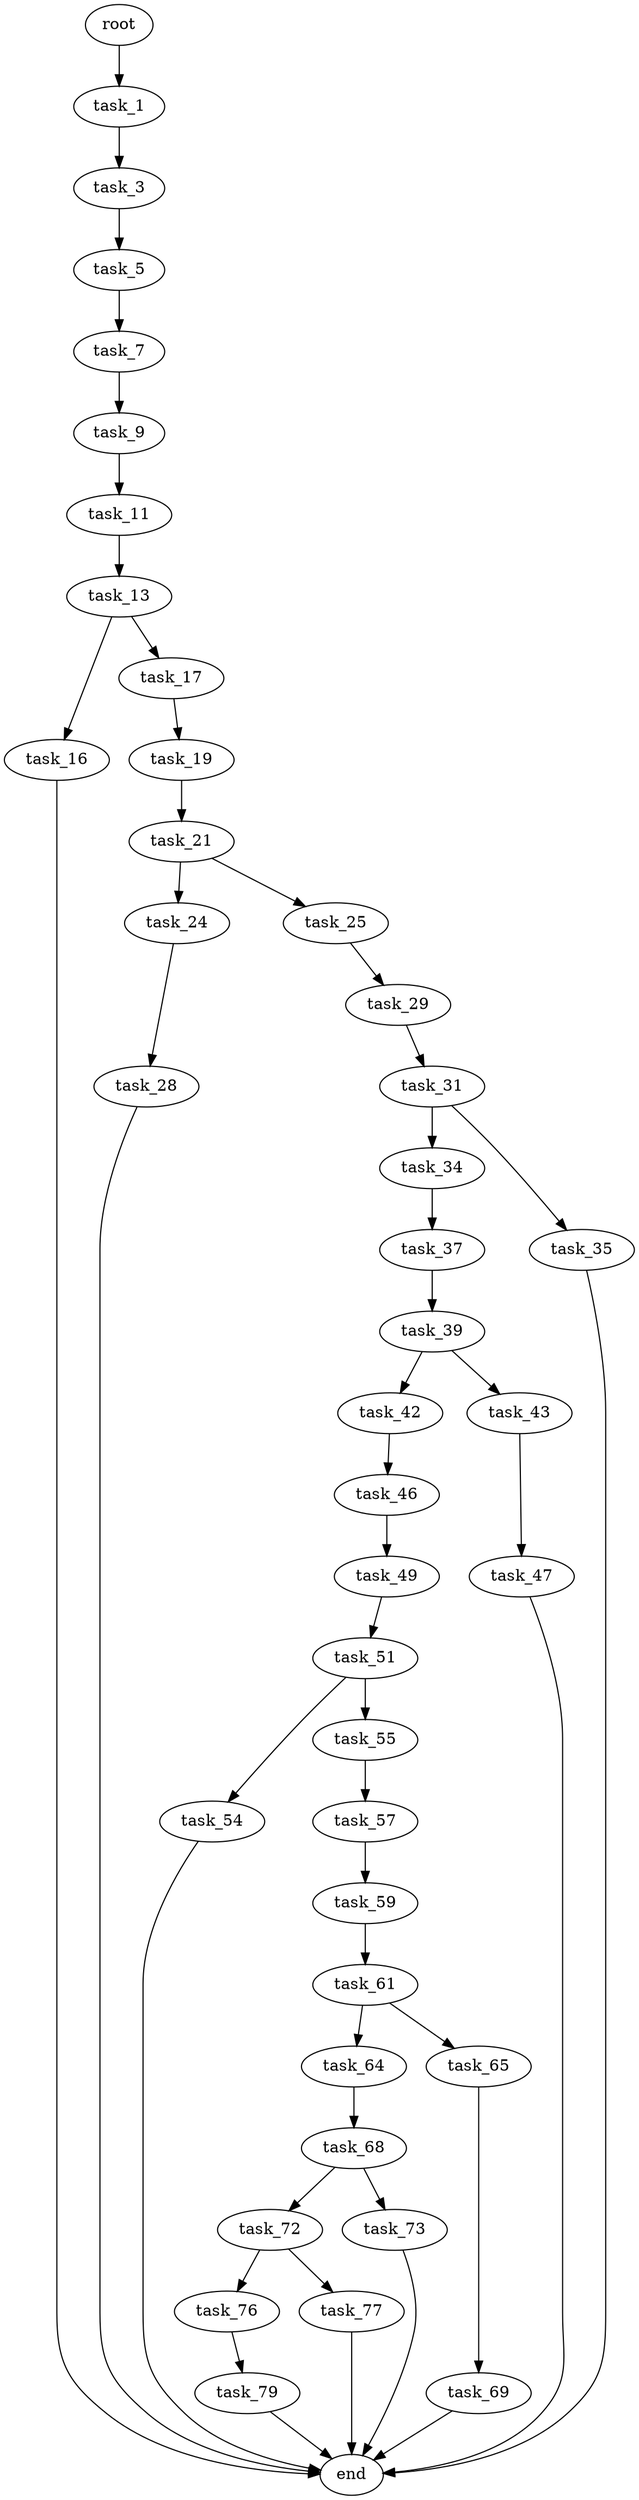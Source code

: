 digraph G {
  root [size="0.000000"];
  task_1 [size="1398690882.000000"];
  task_3 [size="13014473659.000000"];
  task_5 [size="549755813888.000000"];
  task_7 [size="68719476736.000000"];
  task_9 [size="134217728000.000000"];
  task_11 [size="1556582480.000000"];
  task_13 [size="134217728000.000000"];
  task_16 [size="782757789696.000000"];
  task_17 [size="24100994516.000000"];
  end [size="0.000000"];
  task_19 [size="25364688713.000000"];
  task_21 [size="8589934592.000000"];
  task_24 [size="6276856220.000000"];
  task_25 [size="782757789696.000000"];
  task_28 [size="19254633831.000000"];
  task_29 [size="549755813888.000000"];
  task_31 [size="231928233984.000000"];
  task_34 [size="134217728000.000000"];
  task_35 [size="852458125168.000000"];
  task_37 [size="1067423226826.000000"];
  task_39 [size="549755813888.000000"];
  task_42 [size="72016998243.000000"];
  task_43 [size="290097953872.000000"];
  task_46 [size="8589934592.000000"];
  task_47 [size="782757789696.000000"];
  task_49 [size="263245373340.000000"];
  task_51 [size="52830780894.000000"];
  task_54 [size="245257715083.000000"];
  task_55 [size="387357998035.000000"];
  task_57 [size="1608504681.000000"];
  task_59 [size="231928233984.000000"];
  task_61 [size="140865742860.000000"];
  task_64 [size="35927149968.000000"];
  task_65 [size="24021028003.000000"];
  task_68 [size="26951875148.000000"];
  task_69 [size="1801718293.000000"];
  task_72 [size="38226119360.000000"];
  task_73 [size="103349295721.000000"];
  task_76 [size="8096540708.000000"];
  task_77 [size="661757452.000000"];
  task_79 [size="3017334752.000000"];

  root -> task_1 [size="1.000000"];
  task_1 -> task_3 [size="75497472.000000"];
  task_3 -> task_5 [size="838860800.000000"];
  task_5 -> task_7 [size="536870912.000000"];
  task_7 -> task_9 [size="134217728.000000"];
  task_9 -> task_11 [size="209715200.000000"];
  task_11 -> task_13 [size="33554432.000000"];
  task_13 -> task_16 [size="209715200.000000"];
  task_13 -> task_17 [size="209715200.000000"];
  task_16 -> end [size="1.000000"];
  task_17 -> task_19 [size="536870912.000000"];
  task_19 -> task_21 [size="679477248.000000"];
  task_21 -> task_24 [size="33554432.000000"];
  task_21 -> task_25 [size="33554432.000000"];
  task_24 -> task_28 [size="134217728.000000"];
  task_25 -> task_29 [size="679477248.000000"];
  task_28 -> end [size="1.000000"];
  task_29 -> task_31 [size="536870912.000000"];
  task_31 -> task_34 [size="301989888.000000"];
  task_31 -> task_35 [size="301989888.000000"];
  task_34 -> task_37 [size="209715200.000000"];
  task_35 -> end [size="1.000000"];
  task_37 -> task_39 [size="679477248.000000"];
  task_39 -> task_42 [size="536870912.000000"];
  task_39 -> task_43 [size="536870912.000000"];
  task_42 -> task_46 [size="75497472.000000"];
  task_43 -> task_47 [size="301989888.000000"];
  task_46 -> task_49 [size="33554432.000000"];
  task_47 -> end [size="1.000000"];
  task_49 -> task_51 [size="209715200.000000"];
  task_51 -> task_54 [size="838860800.000000"];
  task_51 -> task_55 [size="838860800.000000"];
  task_54 -> end [size="1.000000"];
  task_55 -> task_57 [size="411041792.000000"];
  task_57 -> task_59 [size="33554432.000000"];
  task_59 -> task_61 [size="301989888.000000"];
  task_61 -> task_64 [size="134217728.000000"];
  task_61 -> task_65 [size="134217728.000000"];
  task_64 -> task_68 [size="134217728.000000"];
  task_65 -> task_69 [size="838860800.000000"];
  task_68 -> task_72 [size="33554432.000000"];
  task_68 -> task_73 [size="33554432.000000"];
  task_69 -> end [size="1.000000"];
  task_72 -> task_76 [size="33554432.000000"];
  task_72 -> task_77 [size="33554432.000000"];
  task_73 -> end [size="1.000000"];
  task_76 -> task_79 [size="536870912.000000"];
  task_77 -> end [size="1.000000"];
  task_79 -> end [size="1.000000"];
}
